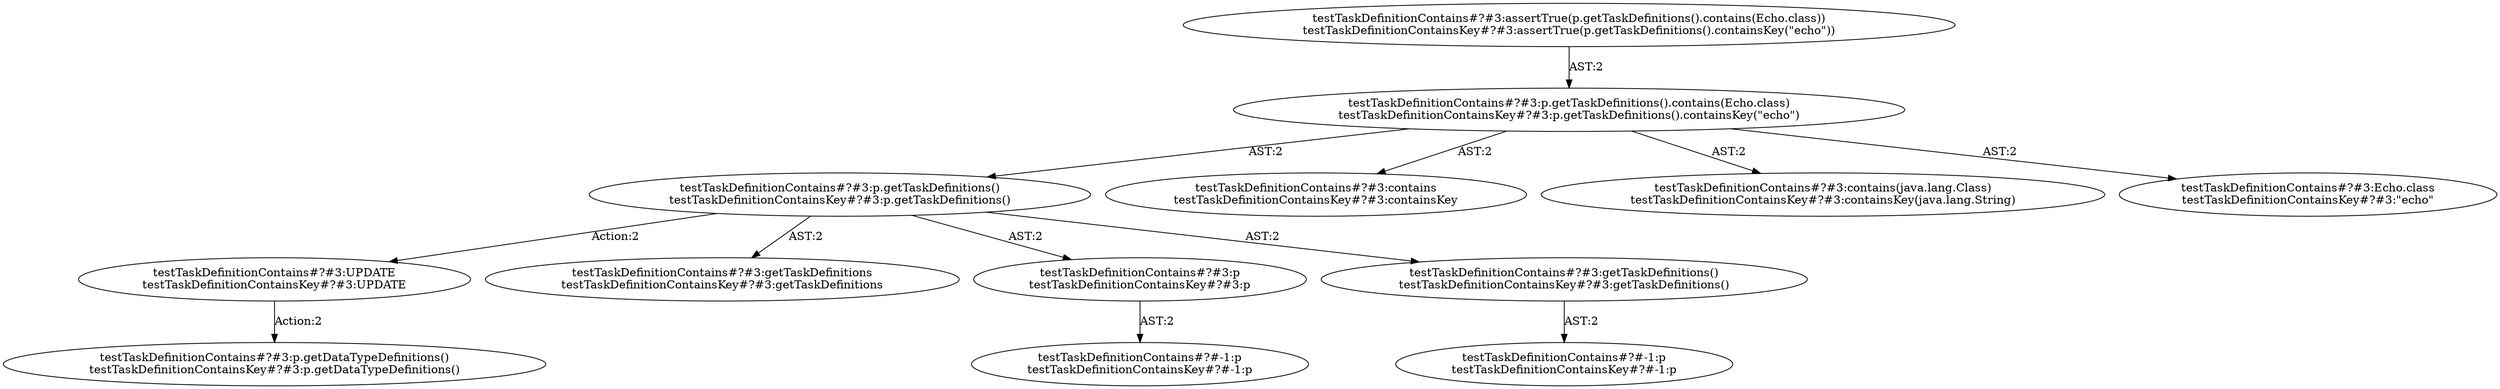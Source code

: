 digraph "Pattern" {
0 [label="testTaskDefinitionContains#?#3:UPDATE
testTaskDefinitionContainsKey#?#3:UPDATE" shape=ellipse]
1 [label="testTaskDefinitionContains#?#3:p.getTaskDefinitions()
testTaskDefinitionContainsKey#?#3:p.getTaskDefinitions()" shape=ellipse]
2 [label="testTaskDefinitionContains#?#3:p.getTaskDefinitions().contains(Echo.class)
testTaskDefinitionContainsKey#?#3:p.getTaskDefinitions().containsKey(\"echo\")" shape=ellipse]
3 [label="testTaskDefinitionContains#?#3:assertTrue(p.getTaskDefinitions().contains(Echo.class))
testTaskDefinitionContainsKey#?#3:assertTrue(p.getTaskDefinitions().containsKey(\"echo\"))" shape=ellipse]
4 [label="testTaskDefinitionContains#?#3:contains
testTaskDefinitionContainsKey#?#3:containsKey" shape=ellipse]
5 [label="testTaskDefinitionContains#?#3:contains(java.lang.Class)
testTaskDefinitionContainsKey#?#3:containsKey(java.lang.String)" shape=ellipse]
6 [label="testTaskDefinitionContains#?#3:Echo.class
testTaskDefinitionContainsKey#?#3:\"echo\"" shape=ellipse]
7 [label="testTaskDefinitionContains#?#3:getTaskDefinitions
testTaskDefinitionContainsKey#?#3:getTaskDefinitions" shape=ellipse]
8 [label="testTaskDefinitionContains#?#3:p
testTaskDefinitionContainsKey#?#3:p" shape=ellipse]
9 [label="testTaskDefinitionContains#?#-1:p
testTaskDefinitionContainsKey#?#-1:p" shape=ellipse]
10 [label="testTaskDefinitionContains#?#3:getTaskDefinitions()
testTaskDefinitionContainsKey#?#3:getTaskDefinitions()" shape=ellipse]
11 [label="testTaskDefinitionContains#?#-1:p
testTaskDefinitionContainsKey#?#-1:p" shape=ellipse]
12 [label="testTaskDefinitionContains#?#3:p.getDataTypeDefinitions()
testTaskDefinitionContainsKey#?#3:p.getDataTypeDefinitions()" shape=ellipse]
0 -> 12 [label="Action:2"];
1 -> 0 [label="Action:2"];
1 -> 7 [label="AST:2"];
1 -> 8 [label="AST:2"];
1 -> 10 [label="AST:2"];
2 -> 1 [label="AST:2"];
2 -> 4 [label="AST:2"];
2 -> 5 [label="AST:2"];
2 -> 6 [label="AST:2"];
3 -> 2 [label="AST:2"];
8 -> 9 [label="AST:2"];
10 -> 11 [label="AST:2"];
}